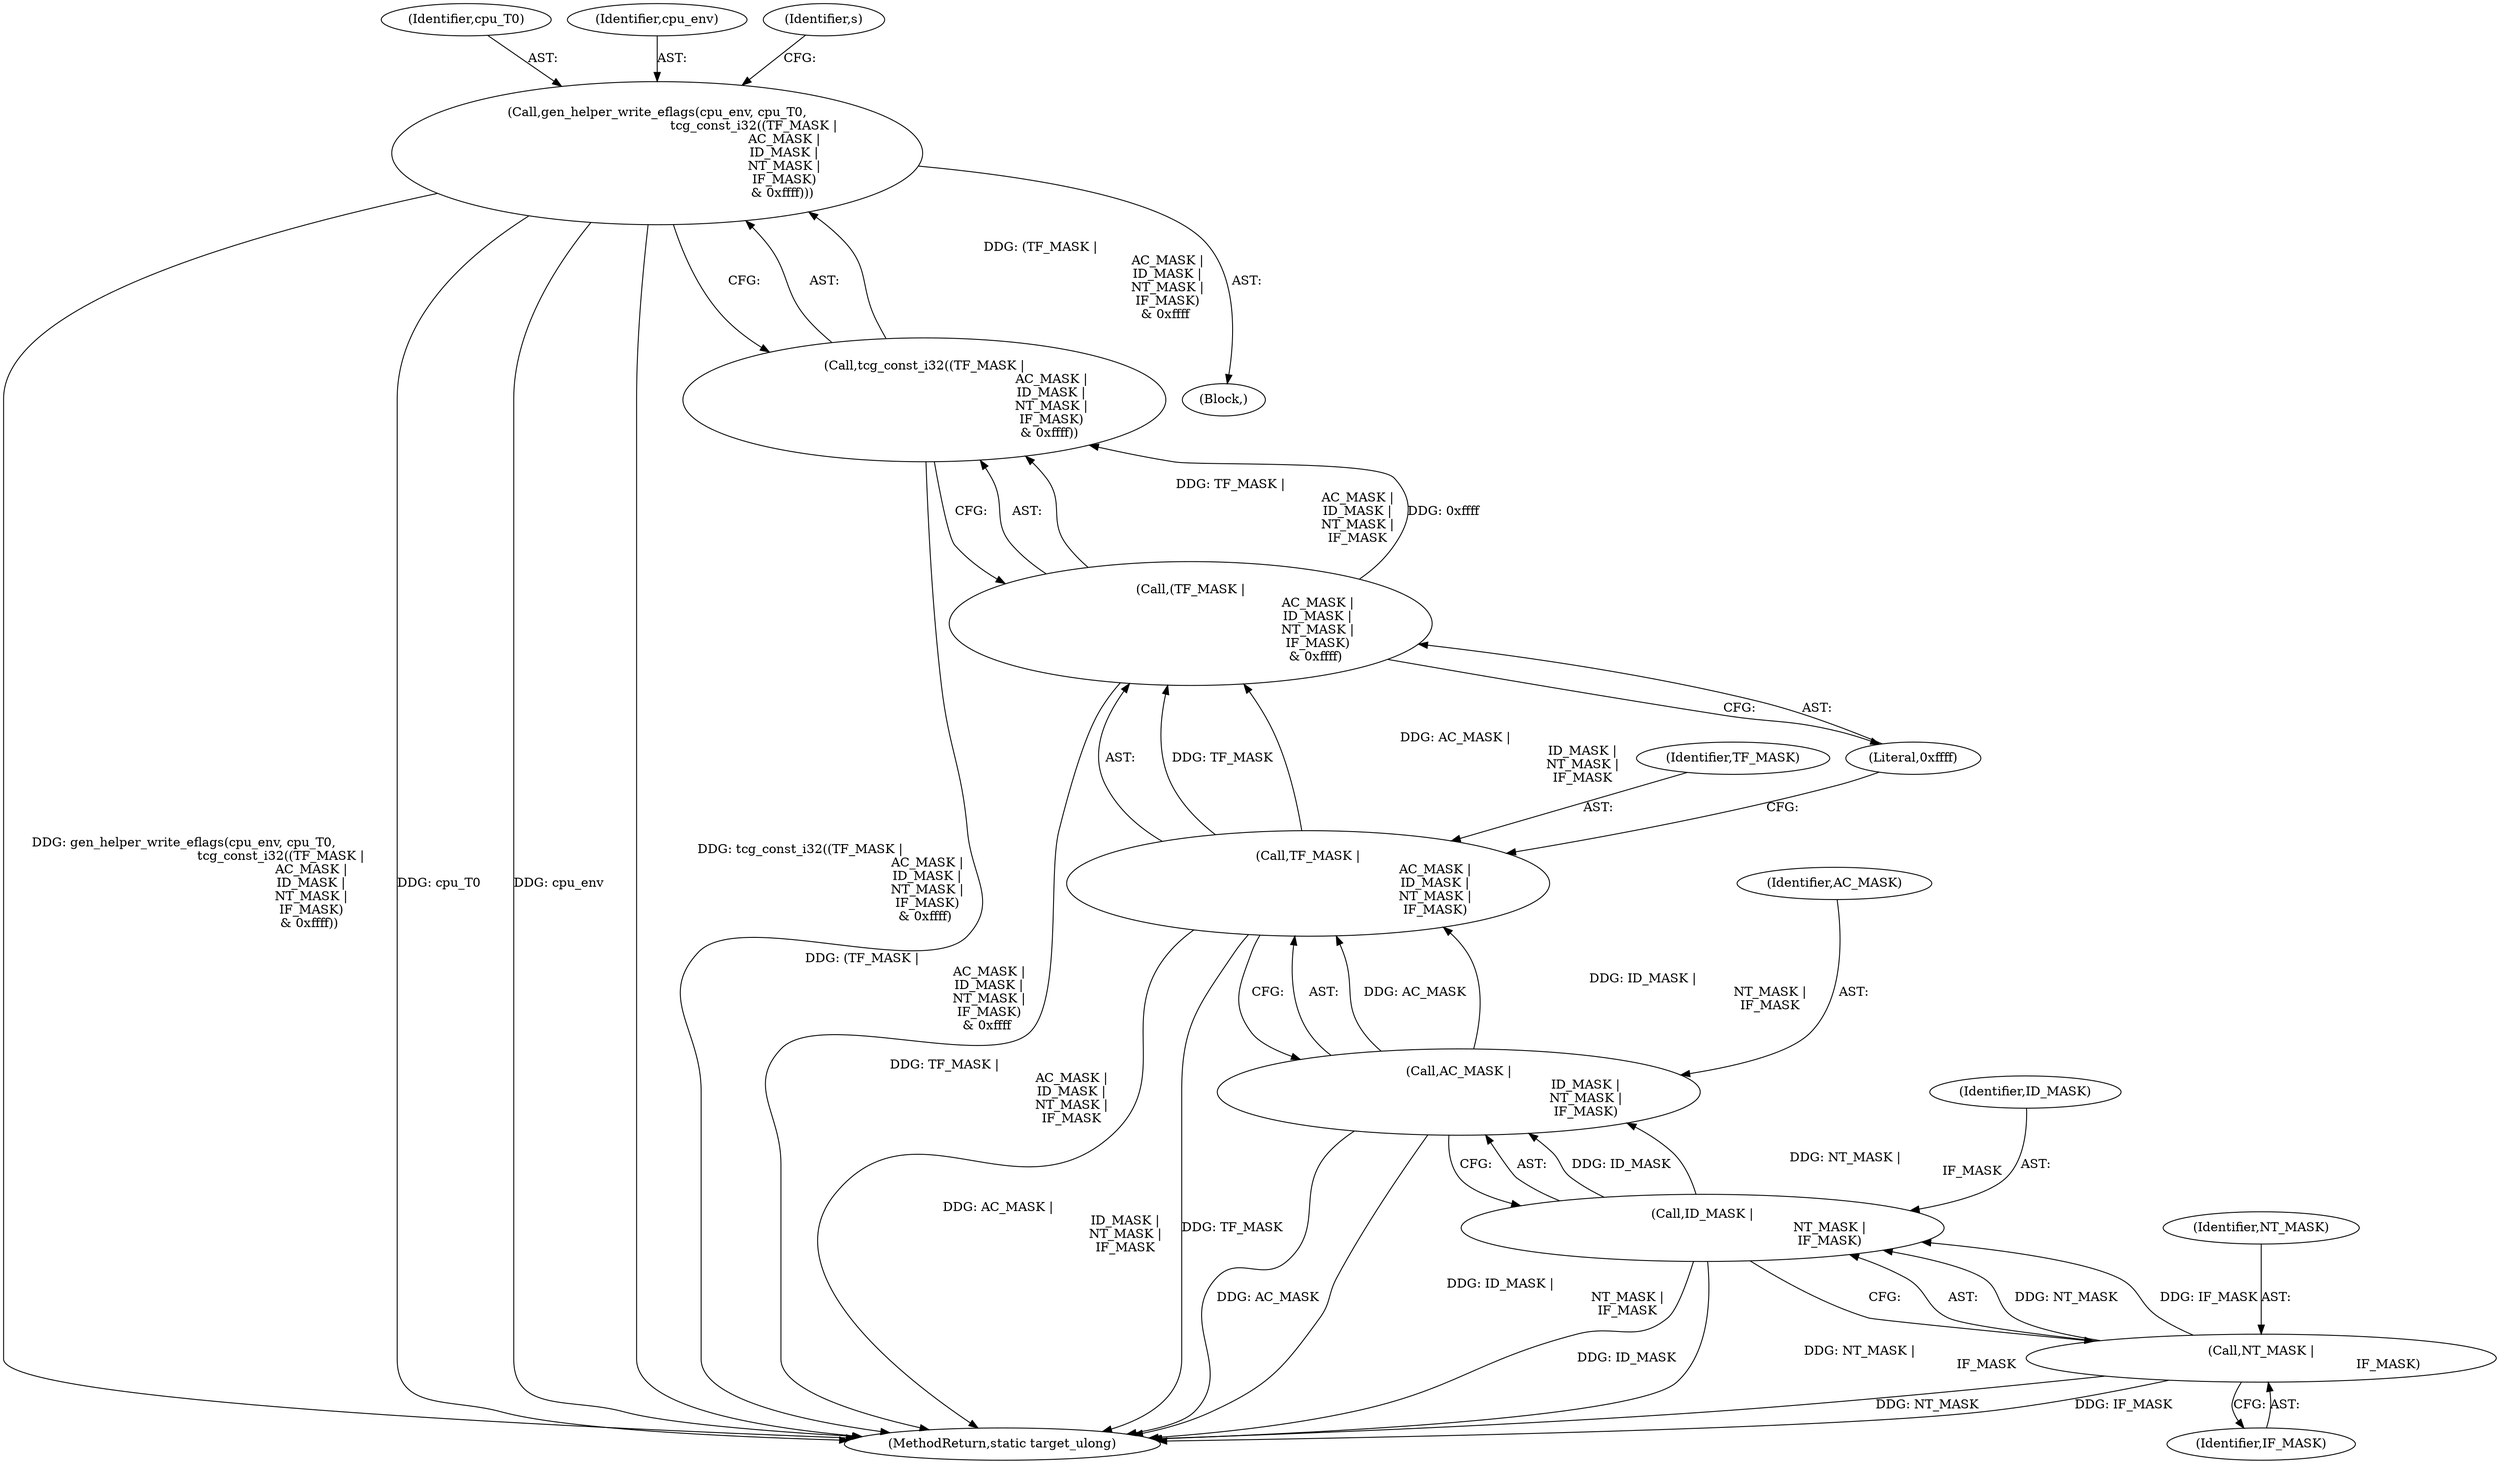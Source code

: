 digraph "0_qemu_30663fd26c0307e414622c7a8607fbc04f92ec14@API" {
"1006697" [label="(Call,gen_helper_write_eflags(cpu_env, cpu_T0,\n                                                tcg_const_i32((TF_MASK |\n                                                               AC_MASK |\n                                                               ID_MASK |\n                                                               NT_MASK |\n                                                               IF_MASK)\n                                                              & 0xffff)))"];
"1006700" [label="(Call,tcg_const_i32((TF_MASK |\n                                                               AC_MASK |\n                                                               ID_MASK |\n                                                               NT_MASK |\n                                                               IF_MASK)\n                                                              & 0xffff))"];
"1006701" [label="(Call,(TF_MASK |\n                                                               AC_MASK |\n                                                               ID_MASK |\n                                                               NT_MASK |\n                                                               IF_MASK)\n                                                              & 0xffff)"];
"1006702" [label="(Call,TF_MASK |\n                                                               AC_MASK |\n                                                               ID_MASK |\n                                                               NT_MASK |\n                                                               IF_MASK)"];
"1006704" [label="(Call,AC_MASK |\n                                                               ID_MASK |\n                                                               NT_MASK |\n                                                               IF_MASK)"];
"1006706" [label="(Call,ID_MASK |\n                                                               NT_MASK |\n                                                               IF_MASK)"];
"1006708" [label="(Call,NT_MASK |\n                                                               IF_MASK)"];
"1006697" [label="(Call,gen_helper_write_eflags(cpu_env, cpu_T0,\n                                                tcg_const_i32((TF_MASK |\n                                                               AC_MASK |\n                                                               ID_MASK |\n                                                               NT_MASK |\n                                                               IF_MASK)\n                                                              & 0xffff)))"];
"1011840" [label="(MethodReturn,static target_ulong)"];
"1006701" [label="(Call,(TF_MASK |\n                                                               AC_MASK |\n                                                               ID_MASK |\n                                                               NT_MASK |\n                                                               IF_MASK)\n                                                              & 0xffff)"];
"1006702" [label="(Call,TF_MASK |\n                                                               AC_MASK |\n                                                               ID_MASK |\n                                                               NT_MASK |\n                                                               IF_MASK)"];
"1006696" [label="(Block,)"];
"1006703" [label="(Identifier,TF_MASK)"];
"1006710" [label="(Identifier,IF_MASK)"];
"1006705" [label="(Identifier,AC_MASK)"];
"1006706" [label="(Call,ID_MASK |\n                                                               NT_MASK |\n                                                               IF_MASK)"];
"1006708" [label="(Call,NT_MASK |\n                                                               IF_MASK)"];
"1006699" [label="(Identifier,cpu_T0)"];
"1006707" [label="(Identifier,ID_MASK)"];
"1006698" [label="(Identifier,cpu_env)"];
"1006709" [label="(Identifier,NT_MASK)"];
"1006746" [label="(Identifier,s)"];
"1006711" [label="(Literal,0xffff)"];
"1006700" [label="(Call,tcg_const_i32((TF_MASK |\n                                                               AC_MASK |\n                                                               ID_MASK |\n                                                               NT_MASK |\n                                                               IF_MASK)\n                                                              & 0xffff))"];
"1006704" [label="(Call,AC_MASK |\n                                                               ID_MASK |\n                                                               NT_MASK |\n                                                               IF_MASK)"];
"1006697" -> "1006696"  [label="AST: "];
"1006697" -> "1006700"  [label="CFG: "];
"1006698" -> "1006697"  [label="AST: "];
"1006699" -> "1006697"  [label="AST: "];
"1006700" -> "1006697"  [label="AST: "];
"1006746" -> "1006697"  [label="CFG: "];
"1006697" -> "1011840"  [label="DDG: gen_helper_write_eflags(cpu_env, cpu_T0,\n                                                tcg_const_i32((TF_MASK |\n                                                               AC_MASK |\n                                                               ID_MASK |\n                                                               NT_MASK |\n                                                               IF_MASK)\n                                                              & 0xffff))"];
"1006697" -> "1011840"  [label="DDG: cpu_T0"];
"1006697" -> "1011840"  [label="DDG: cpu_env"];
"1006697" -> "1011840"  [label="DDG: tcg_const_i32((TF_MASK |\n                                                               AC_MASK |\n                                                               ID_MASK |\n                                                               NT_MASK |\n                                                               IF_MASK)\n                                                              & 0xffff)"];
"1006700" -> "1006697"  [label="DDG: (TF_MASK |\n                                                               AC_MASK |\n                                                               ID_MASK |\n                                                               NT_MASK |\n                                                               IF_MASK)\n                                                              & 0xffff"];
"1006700" -> "1006701"  [label="CFG: "];
"1006701" -> "1006700"  [label="AST: "];
"1006700" -> "1011840"  [label="DDG: (TF_MASK |\n                                                               AC_MASK |\n                                                               ID_MASK |\n                                                               NT_MASK |\n                                                               IF_MASK)\n                                                              & 0xffff"];
"1006701" -> "1006700"  [label="DDG: TF_MASK |\n                                                               AC_MASK |\n                                                               ID_MASK |\n                                                               NT_MASK |\n                                                               IF_MASK"];
"1006701" -> "1006700"  [label="DDG: 0xffff"];
"1006701" -> "1006711"  [label="CFG: "];
"1006702" -> "1006701"  [label="AST: "];
"1006711" -> "1006701"  [label="AST: "];
"1006701" -> "1011840"  [label="DDG: TF_MASK |\n                                                               AC_MASK |\n                                                               ID_MASK |\n                                                               NT_MASK |\n                                                               IF_MASK"];
"1006702" -> "1006701"  [label="DDG: TF_MASK"];
"1006702" -> "1006701"  [label="DDG: AC_MASK |\n                                                               ID_MASK |\n                                                               NT_MASK |\n                                                               IF_MASK"];
"1006702" -> "1006704"  [label="CFG: "];
"1006703" -> "1006702"  [label="AST: "];
"1006704" -> "1006702"  [label="AST: "];
"1006711" -> "1006702"  [label="CFG: "];
"1006702" -> "1011840"  [label="DDG: AC_MASK |\n                                                               ID_MASK |\n                                                               NT_MASK |\n                                                               IF_MASK"];
"1006702" -> "1011840"  [label="DDG: TF_MASK"];
"1006704" -> "1006702"  [label="DDG: AC_MASK"];
"1006704" -> "1006702"  [label="DDG: ID_MASK |\n                                                               NT_MASK |\n                                                               IF_MASK"];
"1006704" -> "1006706"  [label="CFG: "];
"1006705" -> "1006704"  [label="AST: "];
"1006706" -> "1006704"  [label="AST: "];
"1006704" -> "1011840"  [label="DDG: AC_MASK"];
"1006704" -> "1011840"  [label="DDG: ID_MASK |\n                                                               NT_MASK |\n                                                               IF_MASK"];
"1006706" -> "1006704"  [label="DDG: ID_MASK"];
"1006706" -> "1006704"  [label="DDG: NT_MASK |\n                                                               IF_MASK"];
"1006706" -> "1006708"  [label="CFG: "];
"1006707" -> "1006706"  [label="AST: "];
"1006708" -> "1006706"  [label="AST: "];
"1006706" -> "1011840"  [label="DDG: ID_MASK"];
"1006706" -> "1011840"  [label="DDG: NT_MASK |\n                                                               IF_MASK"];
"1006708" -> "1006706"  [label="DDG: NT_MASK"];
"1006708" -> "1006706"  [label="DDG: IF_MASK"];
"1006708" -> "1006710"  [label="CFG: "];
"1006709" -> "1006708"  [label="AST: "];
"1006710" -> "1006708"  [label="AST: "];
"1006708" -> "1011840"  [label="DDG: NT_MASK"];
"1006708" -> "1011840"  [label="DDG: IF_MASK"];
}
